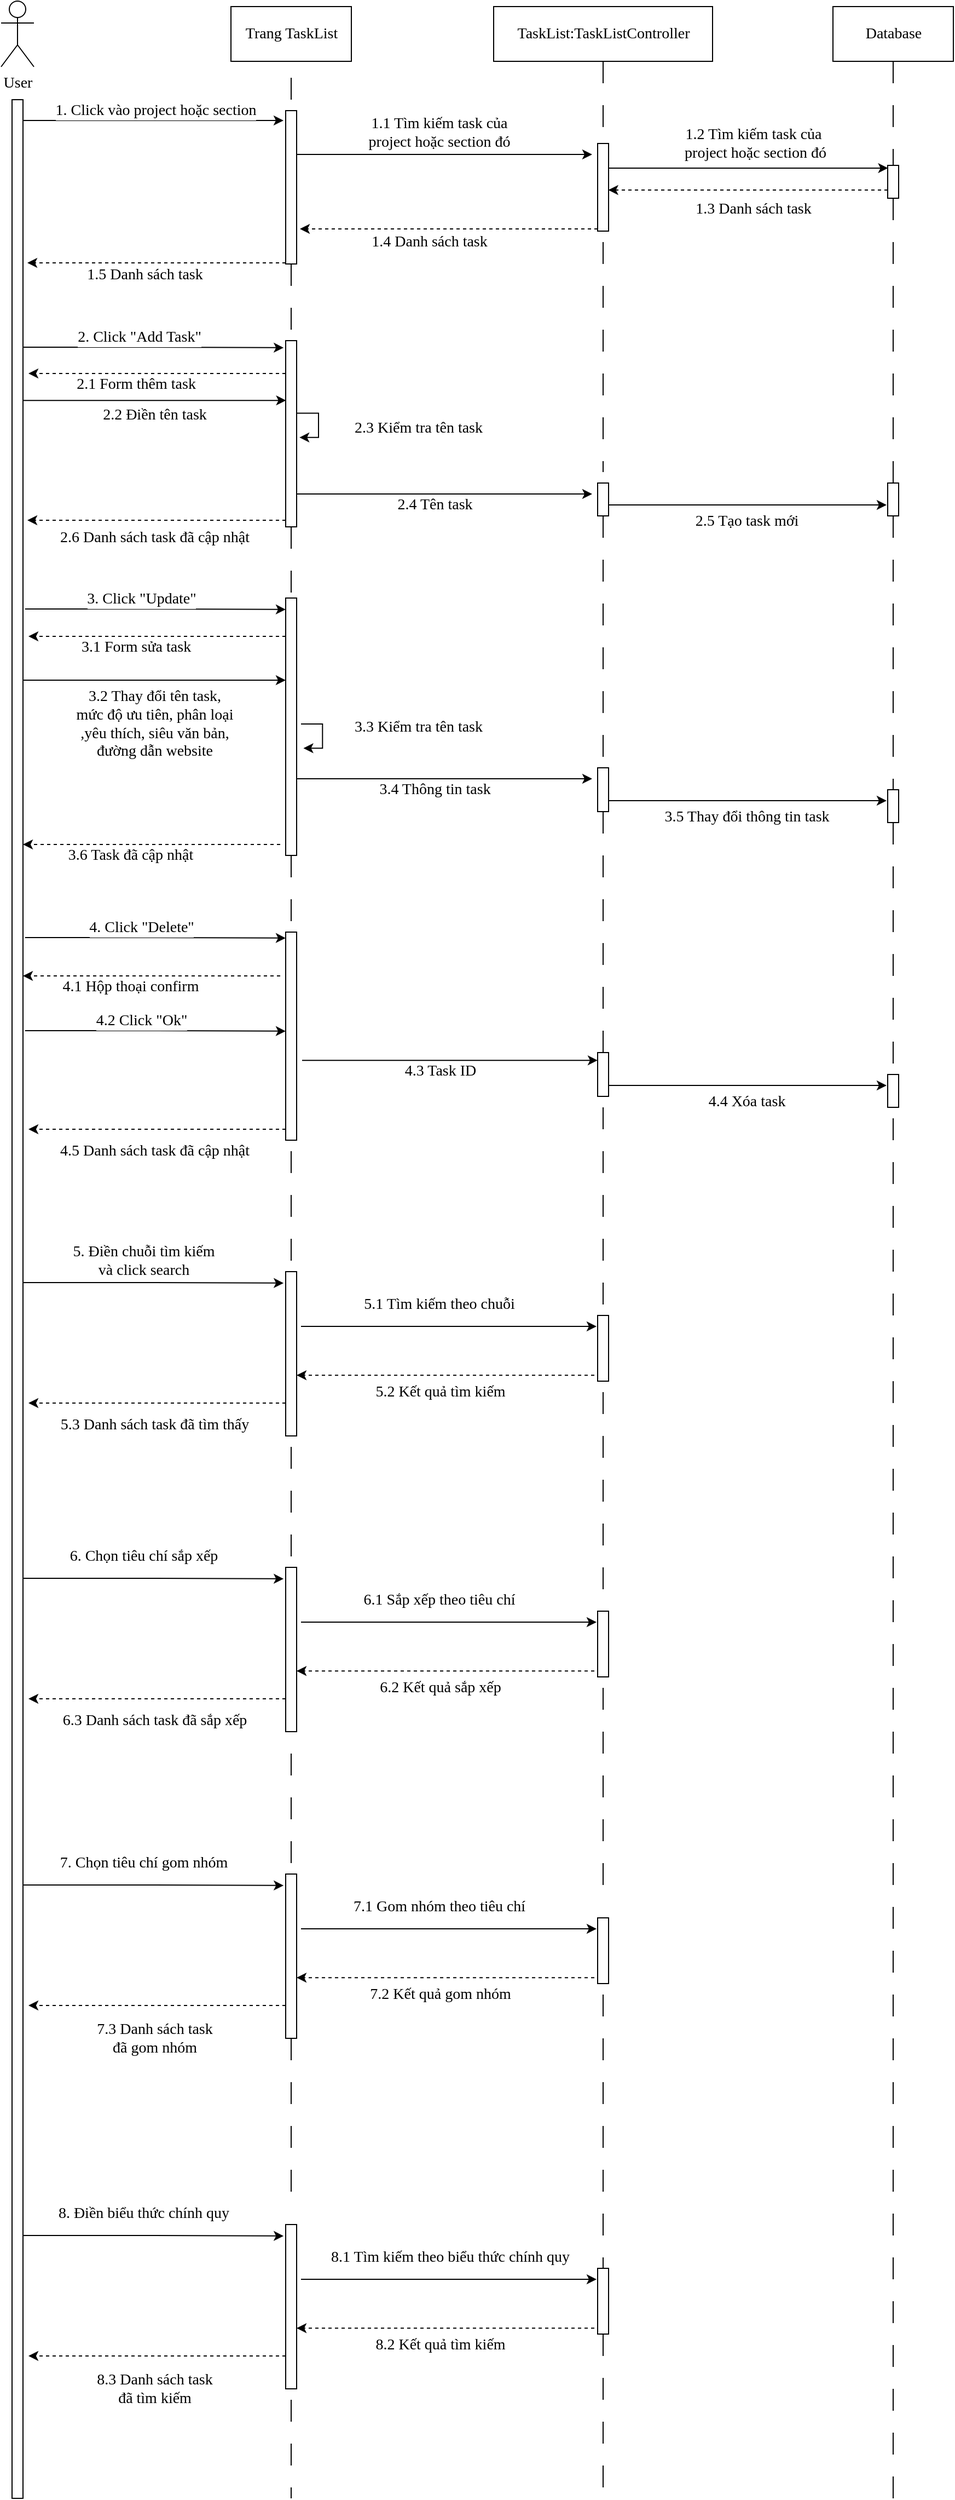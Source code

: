 <mxfile version="13.9.2" type="google"><diagram id="oH6InZsteaYxzevQTh1Y" name="Page-1"><mxGraphModel dx="1084" dy="585" grid="1" gridSize="10" guides="1" tooltips="1" connect="1" arrows="1" fold="1" page="1" pageScale="1" pageWidth="827" pageHeight="1169" math="0" shadow="0"><root><mxCell id="0"/><mxCell id="1" parent="0"/><mxCell id="gBEN8tyaQ1aY2pG-gv04-1" value="User" style="shape=umlActor;verticalLabelPosition=bottom;verticalAlign=top;html=1;outlineConnect=0;fontFamily=Verdana;fontSize=14;" parent="1" vertex="1"><mxGeometry x="140" y="40" width="30" height="60" as="geometry"/></mxCell><mxCell id="gBEN8tyaQ1aY2pG-gv04-9" style="edgeStyle=orthogonalEdgeStyle;rounded=0;orthogonalLoop=1;jettySize=auto;html=1;fontFamily=Verdana;fontSize=14;" parent="1" source="gBEN8tyaQ1aY2pG-gv04-2" edge="1"><mxGeometry relative="1" as="geometry"><mxPoint x="398" y="149" as="targetPoint"/><Array as="points"><mxPoint x="240" y="149"/><mxPoint x="240" y="149"/></Array></mxGeometry></mxCell><mxCell id="gBEN8tyaQ1aY2pG-gv04-10" value="1. Click vào project hoặc section" style="edgeLabel;html=1;align=center;verticalAlign=middle;resizable=0;points=[];fontFamily=Verdana;fontSize=14;" parent="gBEN8tyaQ1aY2pG-gv04-9" vertex="1" connectable="0"><mxGeometry x="-0.185" y="3" relative="1" as="geometry"><mxPoint x="23.33" y="-6" as="offset"/></mxGeometry></mxCell><mxCell id="gBEN8tyaQ1aY2pG-gv04-31" style="edgeStyle=orthogonalEdgeStyle;rounded=0;orthogonalLoop=1;jettySize=auto;html=1;entryX=-0.189;entryY=0.038;entryDx=0;entryDy=0;entryPerimeter=0;fontFamily=Verdana;fontSize=14;" parent="1" source="gBEN8tyaQ1aY2pG-gv04-2" target="gBEN8tyaQ1aY2pG-gv04-30" edge="1"><mxGeometry relative="1" as="geometry"><Array as="points"><mxPoint x="280" y="356"/><mxPoint x="280" y="356"/></Array></mxGeometry></mxCell><mxCell id="gBEN8tyaQ1aY2pG-gv04-32" value="2. Click &quot;Add Task&quot;" style="edgeLabel;html=1;align=center;verticalAlign=middle;resizable=0;points=[];fontFamily=Verdana;fontSize=14;" parent="gBEN8tyaQ1aY2pG-gv04-31" vertex="1" connectable="0"><mxGeometry x="-0.113" y="-2" relative="1" as="geometry"><mxPoint y="-11.02" as="offset"/></mxGeometry></mxCell><mxCell id="gBEN8tyaQ1aY2pG-gv04-36" style="edgeStyle=orthogonalEdgeStyle;rounded=0;orthogonalLoop=1;jettySize=auto;html=1;entryX=0.033;entryY=0.321;entryDx=0;entryDy=0;entryPerimeter=0;fontFamily=Verdana;fontSize=14;" parent="1" source="gBEN8tyaQ1aY2pG-gv04-2" target="gBEN8tyaQ1aY2pG-gv04-30" edge="1"><mxGeometry relative="1" as="geometry"><Array as="points"><mxPoint x="230" y="405"/></Array></mxGeometry></mxCell><mxCell id="gBEN8tyaQ1aY2pG-gv04-37" value="2.2 Điền tên task" style="edgeLabel;html=1;align=center;verticalAlign=middle;resizable=0;points=[];fontFamily=Verdana;fontSize=14;" parent="gBEN8tyaQ1aY2pG-gv04-36" vertex="1" connectable="0"><mxGeometry x="0.156" y="3" relative="1" as="geometry"><mxPoint x="-19.17" y="15.98" as="offset"/></mxGeometry></mxCell><mxCell id="gBEN8tyaQ1aY2pG-gv04-2" value="" style="html=1;points=[];perimeter=orthogonalPerimeter;fontFamily=Verdana;fontSize=14;" parent="1" vertex="1"><mxGeometry x="150" y="130" width="10" height="2190" as="geometry"/></mxCell><mxCell id="gBEN8tyaQ1aY2pG-gv04-3" value="Trang TaskList" style="html=1;fontFamily=Verdana;fontSize=14;" parent="1" vertex="1"><mxGeometry x="350" y="45" width="110" height="50" as="geometry"/></mxCell><mxCell id="gBEN8tyaQ1aY2pG-gv04-4" value="TaskList:TaskListController" style="html=1;fontFamily=Verdana;fontSize=14;" parent="1" vertex="1"><mxGeometry x="590" y="45" width="200" height="50" as="geometry"/></mxCell><mxCell id="gBEN8tyaQ1aY2pG-gv04-5" value="Database" style="html=1;fontFamily=Verdana;fontSize=14;" parent="1" vertex="1"><mxGeometry x="900" y="45" width="110" height="50" as="geometry"/></mxCell><mxCell id="gBEN8tyaQ1aY2pG-gv04-6" value="" style="line;strokeWidth=1;direction=south;html=1;dashed=1;dashPattern=20 20;fontFamily=Verdana;fontSize=14;" parent="1" vertex="1"><mxGeometry x="400" y="110" width="10" height="20" as="geometry"/></mxCell><mxCell id="gBEN8tyaQ1aY2pG-gv04-16" style="edgeStyle=orthogonalEdgeStyle;rounded=0;orthogonalLoop=1;jettySize=auto;html=1;fontFamily=Verdana;fontSize=14;" parent="1" source="gBEN8tyaQ1aY2pG-gv04-7" edge="1"><mxGeometry relative="1" as="geometry"><mxPoint x="680" y="180" as="targetPoint"/><Array as="points"><mxPoint x="500" y="180"/><mxPoint x="500" y="180"/></Array></mxGeometry></mxCell><mxCell id="gBEN8tyaQ1aY2pG-gv04-17" value="1.1 Tìm kiếm task của &lt;br&gt;project hoặc section đó" style="edgeLabel;html=1;align=center;verticalAlign=middle;resizable=0;points=[];fontFamily=Verdana;fontSize=14;" parent="gBEN8tyaQ1aY2pG-gv04-16" vertex="1" connectable="0"><mxGeometry x="-0.195" y="-1" relative="1" as="geometry"><mxPoint x="21.67" y="-21" as="offset"/></mxGeometry></mxCell><mxCell id="gBEN8tyaQ1aY2pG-gv04-25" style="edgeStyle=orthogonalEdgeStyle;rounded=0;orthogonalLoop=1;jettySize=auto;html=1;dashed=1;fontFamily=Verdana;fontSize=14;" parent="1" source="gBEN8tyaQ1aY2pG-gv04-7" edge="1"><mxGeometry relative="1" as="geometry"><mxPoint x="164" y="279" as="targetPoint"/><Array as="points"><mxPoint x="340" y="279"/><mxPoint x="340" y="279"/></Array></mxGeometry></mxCell><mxCell id="gBEN8tyaQ1aY2pG-gv04-26" value="1.5 Danh sách task" style="edgeLabel;html=1;align=center;verticalAlign=middle;resizable=0;points=[];fontFamily=Verdana;fontSize=14;" parent="gBEN8tyaQ1aY2pG-gv04-25" vertex="1" connectable="0"><mxGeometry x="0.203" y="-1" relative="1" as="geometry"><mxPoint x="12.5" y="12.02" as="offset"/></mxGeometry></mxCell><mxCell id="gBEN8tyaQ1aY2pG-gv04-7" value="" style="html=1;points=[];perimeter=orthogonalPerimeter;fontFamily=Verdana;fontSize=14;" parent="1" vertex="1"><mxGeometry x="400" y="140" width="10" height="140" as="geometry"/></mxCell><mxCell id="gBEN8tyaQ1aY2pG-gv04-11" value="" style="line;strokeWidth=1;direction=south;html=1;dashed=1;dashPattern=20 20;fontFamily=Verdana;fontSize=14;" parent="1" vertex="1"><mxGeometry x="685" y="95" width="10" height="75" as="geometry"/></mxCell><mxCell id="gBEN8tyaQ1aY2pG-gv04-13" value="" style="line;strokeWidth=1;direction=south;html=1;dashed=1;dashPattern=20 20;fontFamily=Verdana;fontSize=14;" parent="1" vertex="1"><mxGeometry x="950" y="95" width="10" height="95" as="geometry"/></mxCell><mxCell id="gBEN8tyaQ1aY2pG-gv04-19" style="edgeStyle=orthogonalEdgeStyle;rounded=0;orthogonalLoop=1;jettySize=auto;html=1;entryX=0.033;entryY=0.083;entryDx=0;entryDy=0;entryPerimeter=0;fontFamily=Verdana;fontSize=14;" parent="1" source="gBEN8tyaQ1aY2pG-gv04-15" target="gBEN8tyaQ1aY2pG-gv04-18" edge="1"><mxGeometry relative="1" as="geometry"><Array as="points"><mxPoint x="823" y="192"/></Array></mxGeometry></mxCell><mxCell id="gBEN8tyaQ1aY2pG-gv04-20" value="1.2 Tìm kiếm task của&lt;br&gt;&amp;nbsp;project hoặc section đó" style="edgeLabel;html=1;align=center;verticalAlign=middle;resizable=0;points=[];fontFamily=Verdana;fontSize=14;" parent="gBEN8tyaQ1aY2pG-gv04-19" vertex="1" connectable="0"><mxGeometry x="0.165" y="4" relative="1" as="geometry"><mxPoint x="-16.33" y="-18.5" as="offset"/></mxGeometry></mxCell><mxCell id="gBEN8tyaQ1aY2pG-gv04-23" style="edgeStyle=orthogonalEdgeStyle;rounded=0;orthogonalLoop=1;jettySize=auto;html=1;dashed=1;fontFamily=Verdana;fontSize=14;" parent="1" source="gBEN8tyaQ1aY2pG-gv04-15" edge="1"><mxGeometry relative="1" as="geometry"><mxPoint x="413" y="248" as="targetPoint"/><Array as="points"><mxPoint x="620" y="248"/><mxPoint x="620" y="248"/></Array></mxGeometry></mxCell><mxCell id="gBEN8tyaQ1aY2pG-gv04-24" value="1.4 Danh sách task" style="edgeLabel;html=1;align=center;verticalAlign=middle;resizable=0;points=[];fontFamily=Verdana;fontSize=14;" parent="gBEN8tyaQ1aY2pG-gv04-23" vertex="1" connectable="0"><mxGeometry x="0.137" y="2" relative="1" as="geometry"><mxPoint y="10" as="offset"/></mxGeometry></mxCell><mxCell id="gBEN8tyaQ1aY2pG-gv04-15" value="" style="html=1;points=[];perimeter=orthogonalPerimeter;fontFamily=Verdana;fontSize=14;" parent="1" vertex="1"><mxGeometry x="685" y="170" width="10" height="80" as="geometry"/></mxCell><mxCell id="gBEN8tyaQ1aY2pG-gv04-21" style="edgeStyle=orthogonalEdgeStyle;rounded=0;orthogonalLoop=1;jettySize=auto;html=1;entryX=0.978;entryY=0.531;entryDx=0;entryDy=0;entryPerimeter=0;dashed=1;fontFamily=Verdana;fontSize=14;" parent="1" source="gBEN8tyaQ1aY2pG-gv04-18" target="gBEN8tyaQ1aY2pG-gv04-15" edge="1"><mxGeometry relative="1" as="geometry"><Array as="points"><mxPoint x="823" y="212"/></Array></mxGeometry></mxCell><mxCell id="gBEN8tyaQ1aY2pG-gv04-22" value="1.3 Danh sách task" style="edgeLabel;html=1;align=center;verticalAlign=middle;resizable=0;points=[];fontFamily=Verdana;fontSize=14;" parent="gBEN8tyaQ1aY2pG-gv04-21" vertex="1" connectable="0"><mxGeometry x="-0.167" y="2" relative="1" as="geometry"><mxPoint x="-16.33" y="15.5" as="offset"/></mxGeometry></mxCell><mxCell id="gBEN8tyaQ1aY2pG-gv04-18" value="" style="html=1;points=[];perimeter=orthogonalPerimeter;fontFamily=Verdana;fontSize=14;" parent="1" vertex="1"><mxGeometry x="950" y="190" width="10" height="30" as="geometry"/></mxCell><mxCell id="gBEN8tyaQ1aY2pG-gv04-27" value="" style="line;strokeWidth=1;direction=south;html=1;dashed=1;dashPattern=20 20;fontFamily=Verdana;fontSize=14;" parent="1" vertex="1"><mxGeometry x="400" y="280" width="10" height="75" as="geometry"/></mxCell><mxCell id="gBEN8tyaQ1aY2pG-gv04-28" value="" style="line;strokeWidth=1;direction=south;html=1;dashed=1;dashPattern=20 20;fontFamily=Verdana;fontSize=14;" parent="1" vertex="1"><mxGeometry x="685" y="260" width="10" height="210" as="geometry"/></mxCell><mxCell id="gBEN8tyaQ1aY2pG-gv04-29" value="" style="line;strokeWidth=1;direction=south;html=1;dashed=1;dashPattern=20 20;fontFamily=Verdana;fontSize=14;" parent="1" vertex="1"><mxGeometry x="950" y="220" width="10" height="260" as="geometry"/></mxCell><mxCell id="gBEN8tyaQ1aY2pG-gv04-34" style="edgeStyle=orthogonalEdgeStyle;rounded=0;orthogonalLoop=1;jettySize=auto;html=1;dashed=1;fontFamily=Verdana;fontSize=14;" parent="1" source="gBEN8tyaQ1aY2pG-gv04-30" edge="1"><mxGeometry relative="1" as="geometry"><mxPoint x="165" y="380" as="targetPoint"/><Array as="points"><mxPoint x="165" y="380"/></Array></mxGeometry></mxCell><mxCell id="gBEN8tyaQ1aY2pG-gv04-35" value="2.1 Form thêm task" style="edgeLabel;html=1;align=center;verticalAlign=middle;resizable=0;points=[];fontFamily=Verdana;fontSize=14;" parent="gBEN8tyaQ1aY2pG-gv04-34" vertex="1" connectable="0"><mxGeometry x="0.164" y="2" relative="1" as="geometry"><mxPoint y="8" as="offset"/></mxGeometry></mxCell><mxCell id="gBEN8tyaQ1aY2pG-gv04-43" style="edgeStyle=orthogonalEdgeStyle;rounded=0;orthogonalLoop=1;jettySize=auto;html=1;fontFamily=Verdana;fontSize=14;" parent="1" source="gBEN8tyaQ1aY2pG-gv04-30" edge="1"><mxGeometry relative="1" as="geometry"><mxPoint x="680" y="490" as="targetPoint"/><Array as="points"><mxPoint x="480" y="490"/><mxPoint x="480" y="490"/></Array></mxGeometry></mxCell><mxCell id="gBEN8tyaQ1aY2pG-gv04-44" value="2.4 Tên task" style="edgeLabel;html=1;align=center;verticalAlign=middle;resizable=0;points=[];fontFamily=Verdana;fontSize=14;" parent="gBEN8tyaQ1aY2pG-gv04-43" vertex="1" connectable="0"><mxGeometry x="-0.125" y="3" relative="1" as="geometry"><mxPoint x="7.5" y="13" as="offset"/></mxGeometry></mxCell><mxCell id="gBEN8tyaQ1aY2pG-gv04-48" style="edgeStyle=orthogonalEdgeStyle;rounded=0;orthogonalLoop=1;jettySize=auto;html=1;dashed=1;fontFamily=Verdana;fontSize=14;" parent="1" source="gBEN8tyaQ1aY2pG-gv04-30" edge="1"><mxGeometry relative="1" as="geometry"><mxPoint x="164" y="514" as="targetPoint"/><Array as="points"><mxPoint x="350" y="514"/><mxPoint x="350" y="514"/></Array></mxGeometry></mxCell><mxCell id="gBEN8tyaQ1aY2pG-gv04-49" value="2.6 Danh sách task đã cập nhật" style="edgeLabel;html=1;align=center;verticalAlign=middle;resizable=0;points=[];fontFamily=Verdana;fontSize=14;" parent="gBEN8tyaQ1aY2pG-gv04-48" vertex="1" connectable="0"><mxGeometry x="0.1" y="2" relative="1" as="geometry"><mxPoint x="10" y="14.09" as="offset"/></mxGeometry></mxCell><mxCell id="gBEN8tyaQ1aY2pG-gv04-30" value="" style="html=1;points=[];perimeter=orthogonalPerimeter;fontFamily=Verdana;fontSize=14;" parent="1" vertex="1"><mxGeometry x="400" y="350" width="10" height="170" as="geometry"/></mxCell><mxCell id="gBEN8tyaQ1aY2pG-gv04-38" style="edgeStyle=orthogonalEdgeStyle;rounded=0;orthogonalLoop=1;jettySize=auto;html=1;exitX=1.033;exitY=0.39;exitDx=0;exitDy=0;exitPerimeter=0;entryX=1.256;entryY=0.52;entryDx=0;entryDy=0;entryPerimeter=0;fontFamily=Verdana;fontSize=14;" parent="1" source="gBEN8tyaQ1aY2pG-gv04-30" target="gBEN8tyaQ1aY2pG-gv04-30" edge="1"><mxGeometry relative="1" as="geometry"><Array as="points"><mxPoint x="430" y="416"/><mxPoint x="430" y="438"/></Array></mxGeometry></mxCell><mxCell id="gBEN8tyaQ1aY2pG-gv04-39" value="2.3 Kiểm tra tên task" style="edgeLabel;html=1;align=center;verticalAlign=middle;resizable=0;points=[];fontFamily=Verdana;fontSize=14;" parent="gBEN8tyaQ1aY2pG-gv04-38" vertex="1" connectable="0"><mxGeometry x="-0.424" y="-3" relative="1" as="geometry"><mxPoint x="93.01" y="10.67" as="offset"/></mxGeometry></mxCell><mxCell id="gBEN8tyaQ1aY2pG-gv04-45" style="edgeStyle=orthogonalEdgeStyle;rounded=0;orthogonalLoop=1;jettySize=auto;html=1;fontFamily=Verdana;fontSize=14;" parent="1" source="gBEN8tyaQ1aY2pG-gv04-40" edge="1"><mxGeometry relative="1" as="geometry"><mxPoint x="949" y="500" as="targetPoint"/><Array as="points"><mxPoint x="949" y="500"/></Array></mxGeometry></mxCell><mxCell id="gBEN8tyaQ1aY2pG-gv04-47" value="2.5 Tạo task mới" style="edgeLabel;html=1;align=center;verticalAlign=middle;resizable=0;points=[];fontFamily=Verdana;fontSize=14;" parent="gBEN8tyaQ1aY2pG-gv04-45" vertex="1" connectable="0"><mxGeometry x="-0.096" y="-1" relative="1" as="geometry"><mxPoint x="10.35" y="14" as="offset"/></mxGeometry></mxCell><mxCell id="gBEN8tyaQ1aY2pG-gv04-40" value="" style="html=1;points=[];perimeter=orthogonalPerimeter;fontFamily=Verdana;fontSize=14;" parent="1" vertex="1"><mxGeometry x="685" y="480" width="10" height="30" as="geometry"/></mxCell><mxCell id="gBEN8tyaQ1aY2pG-gv04-41" value="" style="html=1;points=[];perimeter=orthogonalPerimeter;fontFamily=Verdana;fontSize=14;" parent="1" vertex="1"><mxGeometry x="950" y="480" width="10" height="30" as="geometry"/></mxCell><mxCell id="gBEN8tyaQ1aY2pG-gv04-50" value="" style="line;strokeWidth=1;direction=south;html=1;dashed=1;dashPattern=20 20;fontFamily=Verdana;fontSize=14;" parent="1" vertex="1"><mxGeometry x="400" y="520" width="10" height="75" as="geometry"/></mxCell><mxCell id="gBEN8tyaQ1aY2pG-gv04-51" value="" style="line;strokeWidth=1;direction=south;html=1;dashed=1;dashPattern=20 20;fontFamily=Verdana;fontSize=14;" parent="1" vertex="1"><mxGeometry x="685" y="510" width="10" height="220" as="geometry"/></mxCell><mxCell id="gBEN8tyaQ1aY2pG-gv04-52" value="" style="line;strokeWidth=1;direction=south;html=1;dashed=1;dashPattern=20 20;fontFamily=Verdana;fontSize=14;" parent="1" vertex="1"><mxGeometry x="950" y="510" width="10" height="250" as="geometry"/></mxCell><mxCell id="gBEN8tyaQ1aY2pG-gv04-53" value="" style="html=1;points=[];perimeter=orthogonalPerimeter;fontFamily=Verdana;fontSize=14;" parent="1" vertex="1"><mxGeometry x="400" y="585" width="10" height="235" as="geometry"/></mxCell><mxCell id="gBEN8tyaQ1aY2pG-gv04-54" style="edgeStyle=orthogonalEdgeStyle;rounded=0;orthogonalLoop=1;jettySize=auto;html=1;entryX=-0.189;entryY=0.038;entryDx=0;entryDy=0;entryPerimeter=0;fontFamily=Verdana;fontSize=14;" parent="1" edge="1"><mxGeometry relative="1" as="geometry"><mxPoint x="161.89" y="595.0" as="sourcePoint"/><mxPoint x="400.0" y="595.46" as="targetPoint"/><Array as="points"><mxPoint x="281.89" y="595"/><mxPoint x="281.89" y="595"/></Array></mxGeometry></mxCell><mxCell id="gBEN8tyaQ1aY2pG-gv04-55" value="3. Click &quot;Update&quot;" style="edgeLabel;html=1;align=center;verticalAlign=middle;resizable=0;points=[];fontFamily=Verdana;fontSize=14;" parent="gBEN8tyaQ1aY2pG-gv04-54" vertex="1" connectable="0"><mxGeometry x="-0.113" y="-2" relative="1" as="geometry"><mxPoint y="-11.02" as="offset"/></mxGeometry></mxCell><mxCell id="gBEN8tyaQ1aY2pG-gv04-56" style="edgeStyle=orthogonalEdgeStyle;rounded=0;orthogonalLoop=1;jettySize=auto;html=1;dashed=1;fontFamily=Verdana;fontSize=14;" parent="1" edge="1"><mxGeometry relative="1" as="geometry"><mxPoint x="400" y="620" as="sourcePoint"/><mxPoint x="165" y="620" as="targetPoint"/><Array as="points"><mxPoint x="165" y="620"/></Array></mxGeometry></mxCell><mxCell id="gBEN8tyaQ1aY2pG-gv04-57" value="3.1 Form sửa task" style="edgeLabel;html=1;align=center;verticalAlign=middle;resizable=0;points=[];fontFamily=Verdana;fontSize=14;" parent="gBEN8tyaQ1aY2pG-gv04-56" vertex="1" connectable="0"><mxGeometry x="0.164" y="2" relative="1" as="geometry"><mxPoint y="8" as="offset"/></mxGeometry></mxCell><mxCell id="gBEN8tyaQ1aY2pG-gv04-58" style="edgeStyle=orthogonalEdgeStyle;rounded=0;orthogonalLoop=1;jettySize=auto;html=1;entryX=0.033;entryY=0.321;entryDx=0;entryDy=0;entryPerimeter=0;fontFamily=Verdana;fontSize=14;" parent="1" edge="1"><mxGeometry relative="1" as="geometry"><mxPoint x="159.67" y="660.013" as="sourcePoint"/><mxPoint x="400.0" y="660" as="targetPoint"/><Array as="points"><mxPoint x="229.67" y="660.43"/></Array></mxGeometry></mxCell><mxCell id="gBEN8tyaQ1aY2pG-gv04-59" value="3.2 Thay đổi tên task, &lt;br&gt;mức độ ưu tiên, phân loại&lt;br style=&quot;font-size: 14px&quot;&gt;,yêu thích, siêu văn bản, &lt;br&gt;đường dẫn website" style="edgeLabel;html=1;align=center;verticalAlign=middle;resizable=0;points=[];fontFamily=Verdana;fontSize=14;" parent="gBEN8tyaQ1aY2pG-gv04-58" vertex="1" connectable="0"><mxGeometry x="0.156" y="3" relative="1" as="geometry"><mxPoint x="-19.17" y="43" as="offset"/></mxGeometry></mxCell><mxCell id="gBEN8tyaQ1aY2pG-gv04-60" style="edgeStyle=orthogonalEdgeStyle;rounded=0;orthogonalLoop=1;jettySize=auto;html=1;exitX=1.033;exitY=0.39;exitDx=0;exitDy=0;exitPerimeter=0;entryX=1.256;entryY=0.52;entryDx=0;entryDy=0;entryPerimeter=0;fontFamily=Verdana;fontSize=14;" parent="1" edge="1"><mxGeometry relative="1" as="geometry"><mxPoint x="414.0" y="700" as="sourcePoint"/><mxPoint x="416.23" y="722.1" as="targetPoint"/><Array as="points"><mxPoint x="433.67" y="699.7"/><mxPoint x="433.67" y="721.7"/></Array></mxGeometry></mxCell><mxCell id="gBEN8tyaQ1aY2pG-gv04-61" value="3.3 Kiểm tra tên task" style="edgeLabel;html=1;align=center;verticalAlign=middle;resizable=0;points=[];fontFamily=Verdana;fontSize=14;" parent="gBEN8tyaQ1aY2pG-gv04-60" vertex="1" connectable="0"><mxGeometry x="-0.424" y="-3" relative="1" as="geometry"><mxPoint x="89.33" y="-0.5" as="offset"/></mxGeometry></mxCell><mxCell id="gBEN8tyaQ1aY2pG-gv04-62" style="edgeStyle=orthogonalEdgeStyle;rounded=0;orthogonalLoop=1;jettySize=auto;html=1;fontFamily=Verdana;fontSize=14;" parent="1" edge="1"><mxGeometry relative="1" as="geometry"><mxPoint x="410" y="750.01" as="sourcePoint"/><mxPoint x="680" y="750" as="targetPoint"/><Array as="points"><mxPoint x="480" y="750.01"/><mxPoint x="480" y="750.01"/></Array></mxGeometry></mxCell><mxCell id="gBEN8tyaQ1aY2pG-gv04-63" value="3.4 Thông tin task" style="edgeLabel;html=1;align=center;verticalAlign=middle;resizable=0;points=[];fontFamily=Verdana;fontSize=14;" parent="gBEN8tyaQ1aY2pG-gv04-62" vertex="1" connectable="0"><mxGeometry x="-0.125" y="3" relative="1" as="geometry"><mxPoint x="7.5" y="13" as="offset"/></mxGeometry></mxCell><mxCell id="gBEN8tyaQ1aY2pG-gv04-66" value="" style="html=1;points=[];perimeter=orthogonalPerimeter;fontFamily=Verdana;fontSize=14;" parent="1" vertex="1"><mxGeometry x="685" y="740" width="10" height="40" as="geometry"/></mxCell><mxCell id="gBEN8tyaQ1aY2pG-gv04-67" value="" style="html=1;points=[];perimeter=orthogonalPerimeter;fontFamily=Verdana;fontSize=14;" parent="1" vertex="1"><mxGeometry x="950" y="760" width="10" height="30" as="geometry"/></mxCell><mxCell id="gBEN8tyaQ1aY2pG-gv04-69" style="edgeStyle=orthogonalEdgeStyle;rounded=0;orthogonalLoop=1;jettySize=auto;html=1;fontFamily=Verdana;fontSize=14;" parent="1" edge="1"><mxGeometry relative="1" as="geometry"><mxPoint x="695" y="770" as="sourcePoint"/><mxPoint x="949" y="770" as="targetPoint"/><Array as="points"><mxPoint x="949" y="770"/></Array></mxGeometry></mxCell><mxCell id="gBEN8tyaQ1aY2pG-gv04-70" value="3.5 Thay đổi thông tin task" style="edgeLabel;html=1;align=center;verticalAlign=middle;resizable=0;points=[];fontFamily=Verdana;fontSize=14;" parent="gBEN8tyaQ1aY2pG-gv04-69" vertex="1" connectable="0"><mxGeometry x="-0.096" y="-1" relative="1" as="geometry"><mxPoint x="10.35" y="14" as="offset"/></mxGeometry></mxCell><mxCell id="gBEN8tyaQ1aY2pG-gv04-71" style="edgeStyle=orthogonalEdgeStyle;rounded=0;orthogonalLoop=1;jettySize=auto;html=1;dashed=1;fontFamily=Verdana;fontSize=14;" parent="1" edge="1"><mxGeometry relative="1" as="geometry"><mxPoint x="395" y="810" as="sourcePoint"/><mxPoint x="160" y="810" as="targetPoint"/><Array as="points"><mxPoint x="160" y="810"/></Array></mxGeometry></mxCell><mxCell id="gBEN8tyaQ1aY2pG-gv04-72" value="3.6 Task đã cập nhật" style="edgeLabel;html=1;align=center;verticalAlign=middle;resizable=0;points=[];fontFamily=Verdana;fontSize=14;" parent="gBEN8tyaQ1aY2pG-gv04-71" vertex="1" connectable="0"><mxGeometry x="0.164" y="2" relative="1" as="geometry"><mxPoint y="8" as="offset"/></mxGeometry></mxCell><mxCell id="gBEN8tyaQ1aY2pG-gv04-73" value="" style="line;strokeWidth=1;direction=south;html=1;dashed=1;dashPattern=20 20;fontFamily=Verdana;fontSize=14;" parent="1" vertex="1"><mxGeometry x="400" y="820" width="10" height="75" as="geometry"/></mxCell><mxCell id="gBEN8tyaQ1aY2pG-gv04-74" value="" style="html=1;points=[];perimeter=orthogonalPerimeter;fontFamily=Verdana;fontSize=14;" parent="1" vertex="1"><mxGeometry x="400" y="890" width="10" height="190" as="geometry"/></mxCell><mxCell id="gBEN8tyaQ1aY2pG-gv04-75" style="edgeStyle=orthogonalEdgeStyle;rounded=0;orthogonalLoop=1;jettySize=auto;html=1;entryX=-0.189;entryY=0.038;entryDx=0;entryDy=0;entryPerimeter=0;fontFamily=Verdana;fontSize=14;" parent="1" edge="1"><mxGeometry relative="1" as="geometry"><mxPoint x="161.89" y="895" as="sourcePoint"/><mxPoint x="400" y="895.46" as="targetPoint"/><Array as="points"><mxPoint x="281.89" y="895"/><mxPoint x="281.89" y="895"/></Array></mxGeometry></mxCell><mxCell id="gBEN8tyaQ1aY2pG-gv04-76" value="4. Click &quot;Delete&quot;" style="edgeLabel;html=1;align=center;verticalAlign=middle;resizable=0;points=[];fontFamily=Verdana;fontSize=14;" parent="gBEN8tyaQ1aY2pG-gv04-75" vertex="1" connectable="0"><mxGeometry x="-0.113" y="-2" relative="1" as="geometry"><mxPoint y="-11.02" as="offset"/></mxGeometry></mxCell><mxCell id="gBEN8tyaQ1aY2pG-gv04-77" style="edgeStyle=orthogonalEdgeStyle;rounded=0;orthogonalLoop=1;jettySize=auto;html=1;dashed=1;fontFamily=Verdana;fontSize=14;" parent="1" edge="1"><mxGeometry relative="1" as="geometry"><mxPoint x="395" y="930" as="sourcePoint"/><mxPoint x="160" y="930" as="targetPoint"/><Array as="points"><mxPoint x="160" y="930"/></Array></mxGeometry></mxCell><mxCell id="gBEN8tyaQ1aY2pG-gv04-78" value="4.1 Hộp thoại confirm" style="edgeLabel;html=1;align=center;verticalAlign=middle;resizable=0;points=[];fontFamily=Verdana;fontSize=14;" parent="gBEN8tyaQ1aY2pG-gv04-77" vertex="1" connectable="0"><mxGeometry x="0.164" y="2" relative="1" as="geometry"><mxPoint y="8" as="offset"/></mxGeometry></mxCell><mxCell id="gBEN8tyaQ1aY2pG-gv04-79" style="edgeStyle=orthogonalEdgeStyle;rounded=0;orthogonalLoop=1;jettySize=auto;html=1;entryX=-0.189;entryY=0.038;entryDx=0;entryDy=0;entryPerimeter=0;fontFamily=Verdana;fontSize=14;" parent="1" edge="1"><mxGeometry relative="1" as="geometry"><mxPoint x="161.89" y="980" as="sourcePoint"/><mxPoint x="400" y="980.46" as="targetPoint"/><Array as="points"><mxPoint x="281.89" y="980"/><mxPoint x="281.89" y="980"/></Array></mxGeometry></mxCell><mxCell id="gBEN8tyaQ1aY2pG-gv04-80" value="4.2 Click &quot;Ok&quot;" style="edgeLabel;html=1;align=center;verticalAlign=middle;resizable=0;points=[];fontFamily=Verdana;fontSize=14;" parent="gBEN8tyaQ1aY2pG-gv04-79" vertex="1" connectable="0"><mxGeometry x="-0.113" y="-2" relative="1" as="geometry"><mxPoint y="-11.02" as="offset"/></mxGeometry></mxCell><mxCell id="en__77beJ7SvEC3r9XGY-1" style="edgeStyle=orthogonalEdgeStyle;rounded=0;orthogonalLoop=1;jettySize=auto;html=1;fontFamily=Verdana;fontSize=14;" edge="1" parent="1"><mxGeometry relative="1" as="geometry"><mxPoint x="415" y="1007.09" as="sourcePoint"/><mxPoint x="685" y="1007.08" as="targetPoint"/><Array as="points"><mxPoint x="485" y="1007.09"/><mxPoint x="485" y="1007.09"/></Array></mxGeometry></mxCell><mxCell id="en__77beJ7SvEC3r9XGY-2" value="4.3 Task ID" style="edgeLabel;html=1;align=center;verticalAlign=middle;resizable=0;points=[];fontFamily=Verdana;fontSize=14;" vertex="1" connectable="0" parent="en__77beJ7SvEC3r9XGY-1"><mxGeometry x="-0.125" y="3" relative="1" as="geometry"><mxPoint x="7.5" y="13" as="offset"/></mxGeometry></mxCell><mxCell id="en__77beJ7SvEC3r9XGY-3" value="" style="line;strokeWidth=1;direction=south;html=1;dashed=1;dashPattern=20 20;fontFamily=Verdana;fontSize=14;" vertex="1" parent="1"><mxGeometry x="685" y="780" width="10" height="220" as="geometry"/></mxCell><mxCell id="en__77beJ7SvEC3r9XGY-5" value="" style="html=1;points=[];perimeter=orthogonalPerimeter;fontFamily=Verdana;fontSize=14;" vertex="1" parent="1"><mxGeometry x="685" y="1000" width="10" height="40" as="geometry"/></mxCell><mxCell id="en__77beJ7SvEC3r9XGY-6" style="edgeStyle=orthogonalEdgeStyle;rounded=0;orthogonalLoop=1;jettySize=auto;html=1;fontFamily=Verdana;fontSize=14;" edge="1" parent="1"><mxGeometry relative="1" as="geometry"><mxPoint x="695" y="1030" as="sourcePoint"/><mxPoint x="949" y="1030" as="targetPoint"/><Array as="points"><mxPoint x="949" y="1030"/></Array></mxGeometry></mxCell><mxCell id="en__77beJ7SvEC3r9XGY-7" value="4.4 Xóa task" style="edgeLabel;html=1;align=center;verticalAlign=middle;resizable=0;points=[];fontFamily=Verdana;fontSize=14;" vertex="1" connectable="0" parent="en__77beJ7SvEC3r9XGY-6"><mxGeometry x="-0.096" y="-1" relative="1" as="geometry"><mxPoint x="10.35" y="14" as="offset"/></mxGeometry></mxCell><mxCell id="en__77beJ7SvEC3r9XGY-8" value="" style="html=1;points=[];perimeter=orthogonalPerimeter;fontFamily=Verdana;fontSize=14;" vertex="1" parent="1"><mxGeometry x="950" y="1020" width="10" height="30" as="geometry"/></mxCell><mxCell id="en__77beJ7SvEC3r9XGY-9" value="" style="line;strokeWidth=1;direction=south;html=1;dashed=1;dashPattern=20 20;fontFamily=Verdana;fontSize=14;" vertex="1" parent="1"><mxGeometry x="950" y="790" width="10" height="220" as="geometry"/></mxCell><mxCell id="en__77beJ7SvEC3r9XGY-10" style="edgeStyle=orthogonalEdgeStyle;rounded=0;orthogonalLoop=1;jettySize=auto;html=1;dashed=1;fontFamily=Verdana;fontSize=14;" edge="1" parent="1"><mxGeometry relative="1" as="geometry"><mxPoint x="400" y="1070" as="sourcePoint"/><mxPoint x="165" y="1070" as="targetPoint"/><Array as="points"><mxPoint x="165" y="1070"/></Array></mxGeometry></mxCell><mxCell id="en__77beJ7SvEC3r9XGY-11" value="4.5 Danh sách task đã cập nhật" style="edgeLabel;html=1;align=center;verticalAlign=middle;resizable=0;points=[];fontFamily=Verdana;fontSize=14;" vertex="1" connectable="0" parent="en__77beJ7SvEC3r9XGY-10"><mxGeometry x="0.164" y="2" relative="1" as="geometry"><mxPoint x="16.67" y="18" as="offset"/></mxGeometry></mxCell><mxCell id="en__77beJ7SvEC3r9XGY-12" value="" style="line;strokeWidth=1;direction=south;html=1;dashed=1;dashPattern=20 20;fontFamily=Verdana;fontSize=14;" vertex="1" parent="1"><mxGeometry x="400" y="1090" width="10" height="100" as="geometry"/></mxCell><mxCell id="en__77beJ7SvEC3r9XGY-13" value="" style="line;strokeWidth=1;direction=south;html=1;dashed=1;dashPattern=20 20;fontFamily=Verdana;fontSize=14;" vertex="1" parent="1"><mxGeometry x="685" y="1050" width="10" height="180" as="geometry"/></mxCell><mxCell id="en__77beJ7SvEC3r9XGY-14" value="" style="line;strokeWidth=1;direction=south;html=1;dashed=1;dashPattern=20 20;fontFamily=Verdana;fontSize=14;" vertex="1" parent="1"><mxGeometry x="950" y="1060" width="10" height="1260" as="geometry"/></mxCell><mxCell id="en__77beJ7SvEC3r9XGY-15" value="" style="html=1;points=[];perimeter=orthogonalPerimeter;fontFamily=Verdana;fontSize=14;" vertex="1" parent="1"><mxGeometry x="400" y="1200" width="10" height="150" as="geometry"/></mxCell><mxCell id="en__77beJ7SvEC3r9XGY-16" style="edgeStyle=orthogonalEdgeStyle;rounded=0;orthogonalLoop=1;jettySize=auto;html=1;entryX=-0.189;entryY=0.038;entryDx=0;entryDy=0;entryPerimeter=0;fontFamily=Verdana;fontSize=14;" edge="1" parent="1"><mxGeometry relative="1" as="geometry"><mxPoint x="160.0" y="1210" as="sourcePoint"/><mxPoint x="398.11" y="1210.46" as="targetPoint"/><Array as="points"><mxPoint x="280" y="1210"/><mxPoint x="280" y="1210"/></Array></mxGeometry></mxCell><mxCell id="en__77beJ7SvEC3r9XGY-17" value="5. Điền chuỗi tìm kiếm &lt;br&gt;và click search" style="edgeLabel;html=1;align=center;verticalAlign=middle;resizable=0;points=[];fontFamily=Verdana;fontSize=14;" vertex="1" connectable="0" parent="en__77beJ7SvEC3r9XGY-16"><mxGeometry x="-0.113" y="-2" relative="1" as="geometry"><mxPoint x="4.17" y="-22" as="offset"/></mxGeometry></mxCell><mxCell id="en__77beJ7SvEC3r9XGY-19" style="edgeStyle=orthogonalEdgeStyle;rounded=0;orthogonalLoop=1;jettySize=auto;html=1;fontFamily=Verdana;fontSize=14;" edge="1" parent="1"><mxGeometry relative="1" as="geometry"><mxPoint x="414" y="1250.01" as="sourcePoint"/><mxPoint x="684" y="1250" as="targetPoint"/><Array as="points"><mxPoint x="484" y="1250.01"/><mxPoint x="484" y="1250.01"/></Array></mxGeometry></mxCell><mxCell id="en__77beJ7SvEC3r9XGY-20" value="5.1 Tìm kiếm theo chuỗi" style="edgeLabel;html=1;align=center;verticalAlign=middle;resizable=0;points=[];fontFamily=Verdana;fontSize=14;" vertex="1" connectable="0" parent="en__77beJ7SvEC3r9XGY-19"><mxGeometry x="-0.125" y="3" relative="1" as="geometry"><mxPoint x="7.5" y="-17" as="offset"/></mxGeometry></mxCell><mxCell id="en__77beJ7SvEC3r9XGY-21" value="" style="html=1;points=[];perimeter=orthogonalPerimeter;fontFamily=Verdana;fontSize=14;" vertex="1" parent="1"><mxGeometry x="685" y="1240" width="10" height="60" as="geometry"/></mxCell><mxCell id="en__77beJ7SvEC3r9XGY-24" style="edgeStyle=orthogonalEdgeStyle;rounded=0;orthogonalLoop=1;jettySize=auto;html=1;dashed=1;fontFamily=Verdana;fontSize=14;" edge="1" parent="1"><mxGeometry relative="1" as="geometry"><mxPoint x="410" y="1294.58" as="targetPoint"/><Array as="points"><mxPoint x="617" y="1294.58"/><mxPoint x="617" y="1294.58"/></Array><mxPoint x="682" y="1294.58" as="sourcePoint"/></mxGeometry></mxCell><mxCell id="en__77beJ7SvEC3r9XGY-25" value="5.2 Kết quả tìm kiếm" style="edgeLabel;html=1;align=center;verticalAlign=middle;resizable=0;points=[];fontFamily=Verdana;fontSize=14;" vertex="1" connectable="0" parent="en__77beJ7SvEC3r9XGY-24"><mxGeometry x="0.137" y="2" relative="1" as="geometry"><mxPoint x="13" y="13.42" as="offset"/></mxGeometry></mxCell><mxCell id="en__77beJ7SvEC3r9XGY-27" style="edgeStyle=orthogonalEdgeStyle;rounded=0;orthogonalLoop=1;jettySize=auto;html=1;dashed=1;fontFamily=Verdana;fontSize=14;" edge="1" parent="1"><mxGeometry relative="1" as="geometry"><mxPoint x="400" y="1320" as="sourcePoint"/><mxPoint x="165" y="1320" as="targetPoint"/><Array as="points"><mxPoint x="165" y="1320"/></Array></mxGeometry></mxCell><mxCell id="en__77beJ7SvEC3r9XGY-28" value="5.3 Danh sách task đã tìm thấy" style="edgeLabel;html=1;align=center;verticalAlign=middle;resizable=0;points=[];fontFamily=Verdana;fontSize=14;" vertex="1" connectable="0" parent="en__77beJ7SvEC3r9XGY-27"><mxGeometry x="0.164" y="2" relative="1" as="geometry"><mxPoint x="16.67" y="18" as="offset"/></mxGeometry></mxCell><mxCell id="en__77beJ7SvEC3r9XGY-29" value="" style="line;strokeWidth=1;direction=south;html=1;dashed=1;dashPattern=20 20;fontFamily=Verdana;fontSize=14;" vertex="1" parent="1"><mxGeometry x="400" y="1360" width="10" height="100" as="geometry"/></mxCell><mxCell id="en__77beJ7SvEC3r9XGY-32" value="" style="line;strokeWidth=1;direction=south;html=1;dashed=1;dashPattern=20 20;fontFamily=Verdana;fontSize=14;" vertex="1" parent="1"><mxGeometry x="685" y="1310" width="10" height="200" as="geometry"/></mxCell><mxCell id="en__77beJ7SvEC3r9XGY-42" value="" style="html=1;points=[];perimeter=orthogonalPerimeter;fontFamily=Verdana;fontSize=14;" vertex="1" parent="1"><mxGeometry x="400" y="1470" width="10" height="150" as="geometry"/></mxCell><mxCell id="en__77beJ7SvEC3r9XGY-43" style="edgeStyle=orthogonalEdgeStyle;rounded=0;orthogonalLoop=1;jettySize=auto;html=1;entryX=-0.189;entryY=0.038;entryDx=0;entryDy=0;entryPerimeter=0;fontFamily=Verdana;fontSize=14;" edge="1" parent="1"><mxGeometry relative="1" as="geometry"><mxPoint x="160" y="1480" as="sourcePoint"/><mxPoint x="398.11" y="1480.46" as="targetPoint"/><Array as="points"><mxPoint x="280" y="1480"/><mxPoint x="280" y="1480"/></Array></mxGeometry></mxCell><mxCell id="en__77beJ7SvEC3r9XGY-44" value="6. Chọn tiêu chí sắp xếp" style="edgeLabel;html=1;align=center;verticalAlign=middle;resizable=0;points=[];fontFamily=Verdana;fontSize=14;" vertex="1" connectable="0" parent="en__77beJ7SvEC3r9XGY-43"><mxGeometry x="-0.113" y="-2" relative="1" as="geometry"><mxPoint x="4.17" y="-22" as="offset"/></mxGeometry></mxCell><mxCell id="en__77beJ7SvEC3r9XGY-45" style="edgeStyle=orthogonalEdgeStyle;rounded=0;orthogonalLoop=1;jettySize=auto;html=1;fontFamily=Verdana;fontSize=14;" edge="1" parent="1"><mxGeometry relative="1" as="geometry"><mxPoint x="414" y="1520.01" as="sourcePoint"/><mxPoint x="684" y="1520" as="targetPoint"/><Array as="points"><mxPoint x="484" y="1520.01"/><mxPoint x="484" y="1520.01"/></Array></mxGeometry></mxCell><mxCell id="en__77beJ7SvEC3r9XGY-46" value="6.1 Sắp xếp theo tiêu chí" style="edgeLabel;html=1;align=center;verticalAlign=middle;resizable=0;points=[];fontFamily=Verdana;fontSize=14;" vertex="1" connectable="0" parent="en__77beJ7SvEC3r9XGY-45"><mxGeometry x="-0.125" y="3" relative="1" as="geometry"><mxPoint x="7.5" y="-17" as="offset"/></mxGeometry></mxCell><mxCell id="en__77beJ7SvEC3r9XGY-47" value="" style="html=1;points=[];perimeter=orthogonalPerimeter;fontFamily=Verdana;fontSize=14;" vertex="1" parent="1"><mxGeometry x="685" y="1510" width="10" height="60" as="geometry"/></mxCell><mxCell id="en__77beJ7SvEC3r9XGY-48" style="edgeStyle=orthogonalEdgeStyle;rounded=0;orthogonalLoop=1;jettySize=auto;html=1;dashed=1;fontFamily=Verdana;fontSize=14;" edge="1" parent="1"><mxGeometry relative="1" as="geometry"><mxPoint x="410" y="1564.58" as="targetPoint"/><Array as="points"><mxPoint x="617" y="1564.58"/><mxPoint x="617" y="1564.58"/></Array><mxPoint x="682" y="1564.58" as="sourcePoint"/></mxGeometry></mxCell><mxCell id="en__77beJ7SvEC3r9XGY-49" value="6.2 Kết quả sắp xếp" style="edgeLabel;html=1;align=center;verticalAlign=middle;resizable=0;points=[];fontFamily=Verdana;fontSize=14;" vertex="1" connectable="0" parent="en__77beJ7SvEC3r9XGY-48"><mxGeometry x="0.137" y="2" relative="1" as="geometry"><mxPoint x="13" y="13.42" as="offset"/></mxGeometry></mxCell><mxCell id="en__77beJ7SvEC3r9XGY-50" style="edgeStyle=orthogonalEdgeStyle;rounded=0;orthogonalLoop=1;jettySize=auto;html=1;dashed=1;fontFamily=Verdana;fontSize=14;" edge="1" parent="1"><mxGeometry relative="1" as="geometry"><mxPoint x="400" y="1590" as="sourcePoint"/><mxPoint x="165" y="1590" as="targetPoint"/><Array as="points"><mxPoint x="165" y="1590"/></Array></mxGeometry></mxCell><mxCell id="en__77beJ7SvEC3r9XGY-51" value="6.3 Danh sách task đã sắp xếp" style="edgeLabel;html=1;align=center;verticalAlign=middle;resizable=0;points=[];fontFamily=Verdana;fontSize=14;" vertex="1" connectable="0" parent="en__77beJ7SvEC3r9XGY-50"><mxGeometry x="0.164" y="2" relative="1" as="geometry"><mxPoint x="16.67" y="18" as="offset"/></mxGeometry></mxCell><mxCell id="en__77beJ7SvEC3r9XGY-52" value="" style="html=1;points=[];perimeter=orthogonalPerimeter;fontFamily=Verdana;fontSize=14;" vertex="1" parent="1"><mxGeometry x="400" y="1750" width="10" height="150" as="geometry"/></mxCell><mxCell id="en__77beJ7SvEC3r9XGY-53" style="edgeStyle=orthogonalEdgeStyle;rounded=0;orthogonalLoop=1;jettySize=auto;html=1;entryX=-0.189;entryY=0.038;entryDx=0;entryDy=0;entryPerimeter=0;fontFamily=Verdana;fontSize=14;" edge="1" parent="1"><mxGeometry relative="1" as="geometry"><mxPoint x="160" y="1760" as="sourcePoint"/><mxPoint x="398.11" y="1760.46" as="targetPoint"/><Array as="points"><mxPoint x="280" y="1760"/><mxPoint x="280" y="1760"/></Array></mxGeometry></mxCell><mxCell id="en__77beJ7SvEC3r9XGY-54" value="7. Chọn tiêu chí gom nhóm" style="edgeLabel;html=1;align=center;verticalAlign=middle;resizable=0;points=[];fontFamily=Verdana;fontSize=14;" vertex="1" connectable="0" parent="en__77beJ7SvEC3r9XGY-53"><mxGeometry x="-0.113" y="-2" relative="1" as="geometry"><mxPoint x="4.17" y="-22" as="offset"/></mxGeometry></mxCell><mxCell id="en__77beJ7SvEC3r9XGY-55" style="edgeStyle=orthogonalEdgeStyle;rounded=0;orthogonalLoop=1;jettySize=auto;html=1;fontFamily=Verdana;fontSize=14;" edge="1" parent="1"><mxGeometry relative="1" as="geometry"><mxPoint x="414" y="1800.01" as="sourcePoint"/><mxPoint x="684" y="1800" as="targetPoint"/><Array as="points"><mxPoint x="484" y="1800.01"/><mxPoint x="484" y="1800.01"/></Array></mxGeometry></mxCell><mxCell id="en__77beJ7SvEC3r9XGY-56" value="7.1 Gom nhóm theo tiêu chí" style="edgeLabel;html=1;align=center;verticalAlign=middle;resizable=0;points=[];fontFamily=Verdana;fontSize=14;" vertex="1" connectable="0" parent="en__77beJ7SvEC3r9XGY-55"><mxGeometry x="-0.125" y="3" relative="1" as="geometry"><mxPoint x="7.5" y="-17" as="offset"/></mxGeometry></mxCell><mxCell id="en__77beJ7SvEC3r9XGY-57" value="" style="html=1;points=[];perimeter=orthogonalPerimeter;fontFamily=Verdana;fontSize=14;" vertex="1" parent="1"><mxGeometry x="685" y="1790" width="10" height="60" as="geometry"/></mxCell><mxCell id="en__77beJ7SvEC3r9XGY-58" style="edgeStyle=orthogonalEdgeStyle;rounded=0;orthogonalLoop=1;jettySize=auto;html=1;dashed=1;fontFamily=Verdana;fontSize=14;" edge="1" parent="1"><mxGeometry relative="1" as="geometry"><mxPoint x="410" y="1844.58" as="targetPoint"/><Array as="points"><mxPoint x="617" y="1844.58"/><mxPoint x="617" y="1844.58"/></Array><mxPoint x="682" y="1844.58" as="sourcePoint"/></mxGeometry></mxCell><mxCell id="en__77beJ7SvEC3r9XGY-59" value="7.2 Kết quả gom nhóm" style="edgeLabel;html=1;align=center;verticalAlign=middle;resizable=0;points=[];fontFamily=Verdana;fontSize=14;" vertex="1" connectable="0" parent="en__77beJ7SvEC3r9XGY-58"><mxGeometry x="0.137" y="2" relative="1" as="geometry"><mxPoint x="13" y="13.42" as="offset"/></mxGeometry></mxCell><mxCell id="en__77beJ7SvEC3r9XGY-60" style="edgeStyle=orthogonalEdgeStyle;rounded=0;orthogonalLoop=1;jettySize=auto;html=1;dashed=1;fontFamily=Verdana;fontSize=14;" edge="1" parent="1"><mxGeometry relative="1" as="geometry"><mxPoint x="400" y="1870" as="sourcePoint"/><mxPoint x="165" y="1870" as="targetPoint"/><Array as="points"><mxPoint x="165" y="1870"/></Array></mxGeometry></mxCell><mxCell id="en__77beJ7SvEC3r9XGY-61" value="7.3 Danh sách task &lt;br&gt;đã gom nhóm" style="edgeLabel;html=1;align=center;verticalAlign=middle;resizable=0;points=[];fontFamily=Verdana;fontSize=14;" vertex="1" connectable="0" parent="en__77beJ7SvEC3r9XGY-60"><mxGeometry x="0.164" y="2" relative="1" as="geometry"><mxPoint x="16.67" y="28" as="offset"/></mxGeometry></mxCell><mxCell id="en__77beJ7SvEC3r9XGY-62" value="" style="line;strokeWidth=1;direction=south;html=1;dashed=1;dashPattern=20 20;fontFamily=Verdana;fontSize=14;" vertex="1" parent="1"><mxGeometry x="400" y="1640" width="10" height="100" as="geometry"/></mxCell><mxCell id="en__77beJ7SvEC3r9XGY-63" value="" style="line;strokeWidth=1;direction=south;html=1;dashed=1;dashPattern=20 20;fontFamily=Verdana;fontSize=14;" vertex="1" parent="1"><mxGeometry x="685" y="1580" width="10" height="200" as="geometry"/></mxCell><mxCell id="en__77beJ7SvEC3r9XGY-64" value="" style="html=1;points=[];perimeter=orthogonalPerimeter;fontFamily=Verdana;fontSize=14;" vertex="1" parent="1"><mxGeometry x="400" y="2070" width="10" height="150" as="geometry"/></mxCell><mxCell id="en__77beJ7SvEC3r9XGY-65" style="edgeStyle=orthogonalEdgeStyle;rounded=0;orthogonalLoop=1;jettySize=auto;html=1;entryX=-0.189;entryY=0.038;entryDx=0;entryDy=0;entryPerimeter=0;fontFamily=Verdana;fontSize=14;" edge="1" parent="1"><mxGeometry relative="1" as="geometry"><mxPoint x="160" y="2080" as="sourcePoint"/><mxPoint x="398.11" y="2080.46" as="targetPoint"/><Array as="points"><mxPoint x="280" y="2080"/><mxPoint x="280" y="2080"/></Array></mxGeometry></mxCell><mxCell id="en__77beJ7SvEC3r9XGY-66" value="8. Điền biểu thức chính quy" style="edgeLabel;html=1;align=center;verticalAlign=middle;resizable=0;points=[];fontFamily=Verdana;fontSize=14;" vertex="1" connectable="0" parent="en__77beJ7SvEC3r9XGY-65"><mxGeometry x="-0.113" y="-2" relative="1" as="geometry"><mxPoint x="4.17" y="-22" as="offset"/></mxGeometry></mxCell><mxCell id="en__77beJ7SvEC3r9XGY-67" style="edgeStyle=orthogonalEdgeStyle;rounded=0;orthogonalLoop=1;jettySize=auto;html=1;fontFamily=Verdana;fontSize=14;" edge="1" parent="1"><mxGeometry relative="1" as="geometry"><mxPoint x="414" y="2120.01" as="sourcePoint"/><mxPoint x="684" y="2120" as="targetPoint"/><Array as="points"><mxPoint x="484" y="2120.01"/><mxPoint x="484" y="2120.01"/></Array></mxGeometry></mxCell><mxCell id="en__77beJ7SvEC3r9XGY-68" value="8.1 Tìm kiếm theo biểu thức chính quy" style="edgeLabel;html=1;align=center;verticalAlign=middle;resizable=0;points=[];fontFamily=Verdana;fontSize=14;" vertex="1" connectable="0" parent="en__77beJ7SvEC3r9XGY-67"><mxGeometry x="-0.125" y="3" relative="1" as="geometry"><mxPoint x="17.67" y="-17" as="offset"/></mxGeometry></mxCell><mxCell id="en__77beJ7SvEC3r9XGY-69" value="" style="html=1;points=[];perimeter=orthogonalPerimeter;fontFamily=Verdana;fontSize=14;" vertex="1" parent="1"><mxGeometry x="685" y="2110" width="10" height="60" as="geometry"/></mxCell><mxCell id="en__77beJ7SvEC3r9XGY-70" style="edgeStyle=orthogonalEdgeStyle;rounded=0;orthogonalLoop=1;jettySize=auto;html=1;dashed=1;fontFamily=Verdana;fontSize=14;" edge="1" parent="1"><mxGeometry relative="1" as="geometry"><mxPoint x="410" y="2164.58" as="targetPoint"/><Array as="points"><mxPoint x="617" y="2164.58"/><mxPoint x="617" y="2164.58"/></Array><mxPoint x="682" y="2164.58" as="sourcePoint"/></mxGeometry></mxCell><mxCell id="en__77beJ7SvEC3r9XGY-71" value="8.2 Kết quả tìm kiếm" style="edgeLabel;html=1;align=center;verticalAlign=middle;resizable=0;points=[];fontFamily=Verdana;fontSize=14;" vertex="1" connectable="0" parent="en__77beJ7SvEC3r9XGY-70"><mxGeometry x="0.137" y="2" relative="1" as="geometry"><mxPoint x="13" y="13.42" as="offset"/></mxGeometry></mxCell><mxCell id="en__77beJ7SvEC3r9XGY-72" style="edgeStyle=orthogonalEdgeStyle;rounded=0;orthogonalLoop=1;jettySize=auto;html=1;dashed=1;fontFamily=Verdana;fontSize=14;" edge="1" parent="1"><mxGeometry relative="1" as="geometry"><mxPoint x="400" y="2190" as="sourcePoint"/><mxPoint x="165" y="2190" as="targetPoint"/><Array as="points"><mxPoint x="165" y="2190"/></Array></mxGeometry></mxCell><mxCell id="en__77beJ7SvEC3r9XGY-73" value="8.3 Danh sách task &lt;br&gt;đã tìm kiếm" style="edgeLabel;html=1;align=center;verticalAlign=middle;resizable=0;points=[];fontFamily=Verdana;fontSize=14;" vertex="1" connectable="0" parent="en__77beJ7SvEC3r9XGY-72"><mxGeometry x="0.164" y="2" relative="1" as="geometry"><mxPoint x="16.67" y="28" as="offset"/></mxGeometry></mxCell><mxCell id="en__77beJ7SvEC3r9XGY-74" value="" style="line;strokeWidth=1;direction=south;html=1;dashed=1;dashPattern=20 20;fontFamily=Verdana;fontSize=14;" vertex="1" parent="1"><mxGeometry x="400" y="1900" width="10" height="160" as="geometry"/></mxCell><mxCell id="en__77beJ7SvEC3r9XGY-75" value="" style="line;strokeWidth=1;direction=south;html=1;dashed=1;dashPattern=20 20;fontFamily=Verdana;fontSize=14;" vertex="1" parent="1"><mxGeometry x="685" y="1860" width="10" height="250" as="geometry"/></mxCell><mxCell id="en__77beJ7SvEC3r9XGY-76" value="" style="line;strokeWidth=1;direction=south;html=1;dashed=1;dashPattern=20 20;fontFamily=Verdana;fontSize=14;" vertex="1" parent="1"><mxGeometry x="400" y="2230" width="10" height="90" as="geometry"/></mxCell><mxCell id="en__77beJ7SvEC3r9XGY-77" value="" style="line;strokeWidth=1;direction=south;html=1;dashed=1;dashPattern=20 20;fontFamily=Verdana;fontSize=14;" vertex="1" parent="1"><mxGeometry x="685" y="2170" width="10" height="150" as="geometry"/></mxCell></root></mxGraphModel></diagram></mxfile>